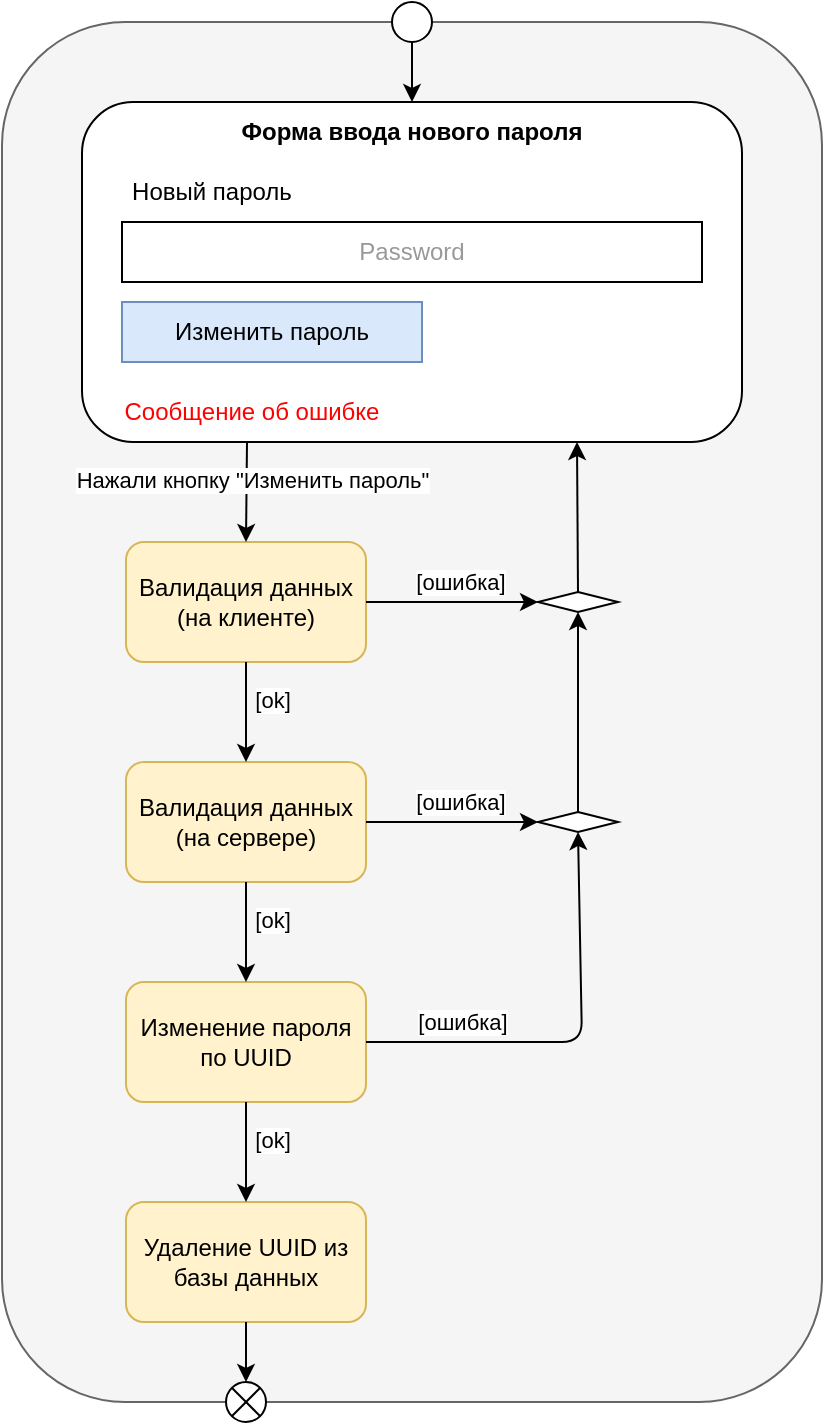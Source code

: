 <mxfile version="23.0.2" type="device">
  <diagram name="Страница — 1" id="lwFxoNZVOsWcV77fsAZV">
    <mxGraphModel dx="394" dy="823" grid="1" gridSize="10" guides="1" tooltips="1" connect="1" arrows="1" fold="1" page="1" pageScale="1" pageWidth="827" pageHeight="1169" math="0" shadow="0">
      <root>
        <mxCell id="0" />
        <mxCell id="1" parent="0" />
        <mxCell id="IgeLQids6hlCfI4V9-Eq-91" value="" style="rounded=1;whiteSpace=wrap;html=1;fillColor=#f5f5f5;strokeColor=#666666;fontColor=#333333;" parent="1" vertex="1">
          <mxGeometry x="840" y="50" width="410" height="690" as="geometry" />
        </mxCell>
        <mxCell id="IgeLQids6hlCfI4V9-Eq-26" value="" style="rounded=1;whiteSpace=wrap;html=1;" parent="1" vertex="1">
          <mxGeometry x="880" y="90" width="330" height="170" as="geometry" />
        </mxCell>
        <mxCell id="IgeLQids6hlCfI4V9-Eq-27" value="&lt;b&gt;Форма ввода нового пароля&lt;/b&gt;" style="text;html=1;strokeColor=none;fillColor=none;align=center;verticalAlign=middle;whiteSpace=wrap;rounded=0;" parent="1" vertex="1">
          <mxGeometry x="950" y="90" width="190" height="30" as="geometry" />
        </mxCell>
        <mxCell id="IgeLQids6hlCfI4V9-Eq-28" value="Новый пароль" style="text;html=1;strokeColor=none;fillColor=none;align=center;verticalAlign=middle;whiteSpace=wrap;rounded=0;" parent="1" vertex="1">
          <mxGeometry x="900" y="120" width="90" height="30" as="geometry" />
        </mxCell>
        <mxCell id="IgeLQids6hlCfI4V9-Eq-29" value="&lt;font color=&quot;#999999&quot;&gt;Password&lt;/font&gt;" style="rounded=0;whiteSpace=wrap;html=1;" parent="1" vertex="1">
          <mxGeometry x="900" y="150" width="290" height="30" as="geometry" />
        </mxCell>
        <mxCell id="IgeLQids6hlCfI4V9-Eq-30" value="Изменить пароль" style="rounded=0;whiteSpace=wrap;html=1;fillColor=#dae8fc;strokeColor=#6c8ebf;" parent="1" vertex="1">
          <mxGeometry x="900" y="190" width="150" height="30" as="geometry" />
        </mxCell>
        <mxCell id="IgeLQids6hlCfI4V9-Eq-31" value="&lt;font color=&quot;#ff0000&quot;&gt;Сообщение об ошибке&lt;/font&gt;" style="text;html=1;strokeColor=none;fillColor=none;align=center;verticalAlign=middle;whiteSpace=wrap;rounded=0;" parent="1" vertex="1">
          <mxGeometry x="900" y="230" width="130" height="30" as="geometry" />
        </mxCell>
        <mxCell id="IgeLQids6hlCfI4V9-Eq-102" value="" style="ellipse;whiteSpace=wrap;html=1;" parent="1" vertex="1">
          <mxGeometry x="1035" y="40" width="20" height="20" as="geometry" />
        </mxCell>
        <mxCell id="IgeLQids6hlCfI4V9-Eq-103" value="" style="endArrow=classic;html=1;rounded=1;exitX=0.5;exitY=1;exitDx=0;exitDy=0;entryX=0.5;entryY=0;entryDx=0;entryDy=0;curved=0;" parent="1" source="IgeLQids6hlCfI4V9-Eq-102" target="IgeLQids6hlCfI4V9-Eq-26" edge="1">
          <mxGeometry width="50" height="50" relative="1" as="geometry">
            <mxPoint x="260" y="145" as="sourcePoint" />
            <mxPoint x="280" y="145" as="targetPoint" />
          </mxGeometry>
        </mxCell>
        <mxCell id="tyScDCUlxxq5SsNX2Qp5-1" value="Валидация данных (на клиенте)" style="rounded=1;whiteSpace=wrap;html=1;fillColor=#fff2cc;strokeColor=#d6b656;" parent="1" vertex="1">
          <mxGeometry x="902" y="310" width="120" height="60" as="geometry" />
        </mxCell>
        <mxCell id="tyScDCUlxxq5SsNX2Qp5-2" value="" style="rhombus;whiteSpace=wrap;html=1;" parent="1" vertex="1">
          <mxGeometry x="1108" y="335" width="40" height="10" as="geometry" />
        </mxCell>
        <mxCell id="tyScDCUlxxq5SsNX2Qp5-3" value="" style="endArrow=classic;html=1;rounded=1;exitX=0.25;exitY=1;exitDx=0;exitDy=0;entryX=0.5;entryY=0;entryDx=0;entryDy=0;curved=0;" parent="1" source="IgeLQids6hlCfI4V9-Eq-26" target="tyScDCUlxxq5SsNX2Qp5-1" edge="1">
          <mxGeometry width="50" height="50" relative="1" as="geometry">
            <mxPoint x="1070" y="400" as="sourcePoint" />
            <mxPoint x="1120" y="350" as="targetPoint" />
          </mxGeometry>
        </mxCell>
        <mxCell id="tyScDCUlxxq5SsNX2Qp5-7" value="Нажали кнопку &quot;Изменить пароль&quot;" style="edgeLabel;html=1;align=center;verticalAlign=middle;resizable=0;points=[];" parent="tyScDCUlxxq5SsNX2Qp5-3" vertex="1" connectable="0">
          <mxGeometry x="-0.243" y="2" relative="1" as="geometry">
            <mxPoint as="offset" />
          </mxGeometry>
        </mxCell>
        <mxCell id="tyScDCUlxxq5SsNX2Qp5-4" value="" style="endArrow=classic;html=1;rounded=1;exitX=0.5;exitY=0;exitDx=0;exitDy=0;entryX=0.75;entryY=1;entryDx=0;entryDy=0;curved=0;" parent="1" source="tyScDCUlxxq5SsNX2Qp5-2" target="IgeLQids6hlCfI4V9-Eq-26" edge="1">
          <mxGeometry width="50" height="50" relative="1" as="geometry">
            <mxPoint x="973" y="270" as="sourcePoint" />
            <mxPoint x="972" y="320" as="targetPoint" />
          </mxGeometry>
        </mxCell>
        <mxCell id="tyScDCUlxxq5SsNX2Qp5-5" value="" style="endArrow=classic;html=1;rounded=1;exitX=1;exitY=0.5;exitDx=0;exitDy=0;entryX=0;entryY=0.5;entryDx=0;entryDy=0;curved=0;" parent="1" source="tyScDCUlxxq5SsNX2Qp5-1" target="tyScDCUlxxq5SsNX2Qp5-2" edge="1">
          <mxGeometry width="50" height="50" relative="1" as="geometry">
            <mxPoint x="1138" y="345" as="sourcePoint" />
            <mxPoint x="1138" y="270" as="targetPoint" />
          </mxGeometry>
        </mxCell>
        <mxCell id="tyScDCUlxxq5SsNX2Qp5-6" value="[ошибка]" style="edgeLabel;html=1;align=center;verticalAlign=middle;resizable=0;points=[];" parent="tyScDCUlxxq5SsNX2Qp5-5" vertex="1" connectable="0">
          <mxGeometry x="0.089" y="2" relative="1" as="geometry">
            <mxPoint y="-8" as="offset" />
          </mxGeometry>
        </mxCell>
        <mxCell id="tyScDCUlxxq5SsNX2Qp5-15" value="Валидация данных (на сервере)" style="rounded=1;whiteSpace=wrap;html=1;fillColor=#fff2cc;strokeColor=#d6b656;" parent="1" vertex="1">
          <mxGeometry x="902" y="420" width="120" height="60" as="geometry" />
        </mxCell>
        <mxCell id="tyScDCUlxxq5SsNX2Qp5-16" value="" style="rhombus;whiteSpace=wrap;html=1;" parent="1" vertex="1">
          <mxGeometry x="1108" y="445" width="40" height="10" as="geometry" />
        </mxCell>
        <mxCell id="tyScDCUlxxq5SsNX2Qp5-17" value="" style="endArrow=classic;html=1;rounded=1;exitX=0.5;exitY=1;exitDx=0;exitDy=0;entryX=0.5;entryY=0;entryDx=0;entryDy=0;curved=0;" parent="1" source="tyScDCUlxxq5SsNX2Qp5-1" target="tyScDCUlxxq5SsNX2Qp5-15" edge="1">
          <mxGeometry width="50" height="50" relative="1" as="geometry">
            <mxPoint x="963" y="370" as="sourcePoint" />
            <mxPoint x="1120" y="460" as="targetPoint" />
          </mxGeometry>
        </mxCell>
        <mxCell id="tyScDCUlxxq5SsNX2Qp5-18" value="[ok]" style="edgeLabel;html=1;align=center;verticalAlign=middle;resizable=0;points=[];" parent="tyScDCUlxxq5SsNX2Qp5-17" vertex="1" connectable="0">
          <mxGeometry x="-0.243" y="2" relative="1" as="geometry">
            <mxPoint x="11" as="offset" />
          </mxGeometry>
        </mxCell>
        <mxCell id="tyScDCUlxxq5SsNX2Qp5-19" value="" style="endArrow=classic;html=1;rounded=1;exitX=0.5;exitY=0;exitDx=0;exitDy=0;entryX=0.5;entryY=1;entryDx=0;entryDy=0;curved=0;" parent="1" source="tyScDCUlxxq5SsNX2Qp5-16" target="tyScDCUlxxq5SsNX2Qp5-2" edge="1">
          <mxGeometry width="50" height="50" relative="1" as="geometry">
            <mxPoint x="973" y="380" as="sourcePoint" />
            <mxPoint x="1128" y="370" as="targetPoint" />
          </mxGeometry>
        </mxCell>
        <mxCell id="tyScDCUlxxq5SsNX2Qp5-20" value="" style="endArrow=classic;html=1;rounded=1;exitX=1;exitY=0.5;exitDx=0;exitDy=0;entryX=0;entryY=0.5;entryDx=0;entryDy=0;curved=0;" parent="1" source="tyScDCUlxxq5SsNX2Qp5-15" target="tyScDCUlxxq5SsNX2Qp5-16" edge="1">
          <mxGeometry width="50" height="50" relative="1" as="geometry">
            <mxPoint x="1138" y="455" as="sourcePoint" />
            <mxPoint x="1138" y="380" as="targetPoint" />
          </mxGeometry>
        </mxCell>
        <mxCell id="tyScDCUlxxq5SsNX2Qp5-21" value="[ошибка]" style="edgeLabel;html=1;align=center;verticalAlign=middle;resizable=0;points=[];" parent="tyScDCUlxxq5SsNX2Qp5-20" vertex="1" connectable="0">
          <mxGeometry x="0.089" y="2" relative="1" as="geometry">
            <mxPoint y="-8" as="offset" />
          </mxGeometry>
        </mxCell>
        <mxCell id="tyScDCUlxxq5SsNX2Qp5-34" value="Изменение пароля по UUID" style="rounded=1;whiteSpace=wrap;html=1;fillColor=#fff2cc;strokeColor=#d6b656;" parent="1" vertex="1">
          <mxGeometry x="902" y="530" width="120" height="60" as="geometry" />
        </mxCell>
        <mxCell id="tyScDCUlxxq5SsNX2Qp5-36" value="" style="endArrow=classic;html=1;rounded=1;entryX=0.5;entryY=0;entryDx=0;entryDy=0;curved=0;exitX=0.5;exitY=1;exitDx=0;exitDy=0;" parent="1" source="tyScDCUlxxq5SsNX2Qp5-15" target="tyScDCUlxxq5SsNX2Qp5-34" edge="1">
          <mxGeometry width="50" height="50" relative="1" as="geometry">
            <mxPoint x="962" y="480" as="sourcePoint" />
            <mxPoint x="1120" y="570" as="targetPoint" />
          </mxGeometry>
        </mxCell>
        <mxCell id="tyScDCUlxxq5SsNX2Qp5-37" value="[ok]" style="edgeLabel;html=1;align=center;verticalAlign=middle;resizable=0;points=[];" parent="tyScDCUlxxq5SsNX2Qp5-36" vertex="1" connectable="0">
          <mxGeometry x="-0.243" y="2" relative="1" as="geometry">
            <mxPoint x="11" as="offset" />
          </mxGeometry>
        </mxCell>
        <mxCell id="tyScDCUlxxq5SsNX2Qp5-39" value="" style="endArrow=classic;html=1;rounded=1;exitX=1;exitY=0.5;exitDx=0;exitDy=0;entryX=0.5;entryY=1;entryDx=0;entryDy=0;curved=0;" parent="1" source="tyScDCUlxxq5SsNX2Qp5-34" target="tyScDCUlxxq5SsNX2Qp5-16" edge="1">
          <mxGeometry width="50" height="50" relative="1" as="geometry">
            <mxPoint x="1138" y="565" as="sourcePoint" />
            <mxPoint x="1108" y="560" as="targetPoint" />
            <Array as="points">
              <mxPoint x="1130" y="560" />
            </Array>
          </mxGeometry>
        </mxCell>
        <mxCell id="tyScDCUlxxq5SsNX2Qp5-40" value="[ошибка]" style="edgeLabel;html=1;align=center;verticalAlign=middle;resizable=0;points=[];" parent="tyScDCUlxxq5SsNX2Qp5-39" vertex="1" connectable="0">
          <mxGeometry x="0.089" y="2" relative="1" as="geometry">
            <mxPoint x="-58" y="-2" as="offset" />
          </mxGeometry>
        </mxCell>
        <mxCell id="tyScDCUlxxq5SsNX2Qp5-48" value="Удаление UUID из базы данных" style="rounded=1;whiteSpace=wrap;html=1;fillColor=#fff2cc;strokeColor=#d6b656;" parent="1" vertex="1">
          <mxGeometry x="902" y="640" width="120" height="60" as="geometry" />
        </mxCell>
        <mxCell id="tyScDCUlxxq5SsNX2Qp5-50" value="" style="endArrow=classic;html=1;rounded=1;entryX=0.5;entryY=0;entryDx=0;entryDy=0;curved=0;exitX=0.5;exitY=1;exitDx=0;exitDy=0;" parent="1" source="tyScDCUlxxq5SsNX2Qp5-34" target="tyScDCUlxxq5SsNX2Qp5-48" edge="1">
          <mxGeometry width="50" height="50" relative="1" as="geometry">
            <mxPoint x="962" y="590" as="sourcePoint" />
            <mxPoint x="1120" y="680" as="targetPoint" />
          </mxGeometry>
        </mxCell>
        <mxCell id="tyScDCUlxxq5SsNX2Qp5-51" value="[ok]" style="edgeLabel;html=1;align=center;verticalAlign=middle;resizable=0;points=[];" parent="tyScDCUlxxq5SsNX2Qp5-50" vertex="1" connectable="0">
          <mxGeometry x="-0.243" y="2" relative="1" as="geometry">
            <mxPoint x="11" as="offset" />
          </mxGeometry>
        </mxCell>
        <mxCell id="tyScDCUlxxq5SsNX2Qp5-55" value="" style="shape=sumEllipse;perimeter=ellipsePerimeter;html=1;backgroundOutline=1;" parent="1" vertex="1">
          <mxGeometry x="952" y="730" width="20" height="20" as="geometry" />
        </mxCell>
        <mxCell id="tyScDCUlxxq5SsNX2Qp5-56" value="" style="endArrow=classic;html=1;rounded=1;entryX=0.5;entryY=0;entryDx=0;entryDy=0;curved=0;exitX=0.5;exitY=1;exitDx=0;exitDy=0;" parent="1" source="tyScDCUlxxq5SsNX2Qp5-48" target="tyScDCUlxxq5SsNX2Qp5-55" edge="1">
          <mxGeometry width="50" height="50" relative="1" as="geometry">
            <mxPoint x="972" y="600" as="sourcePoint" />
            <mxPoint x="972" y="650" as="targetPoint" />
          </mxGeometry>
        </mxCell>
      </root>
    </mxGraphModel>
  </diagram>
</mxfile>
